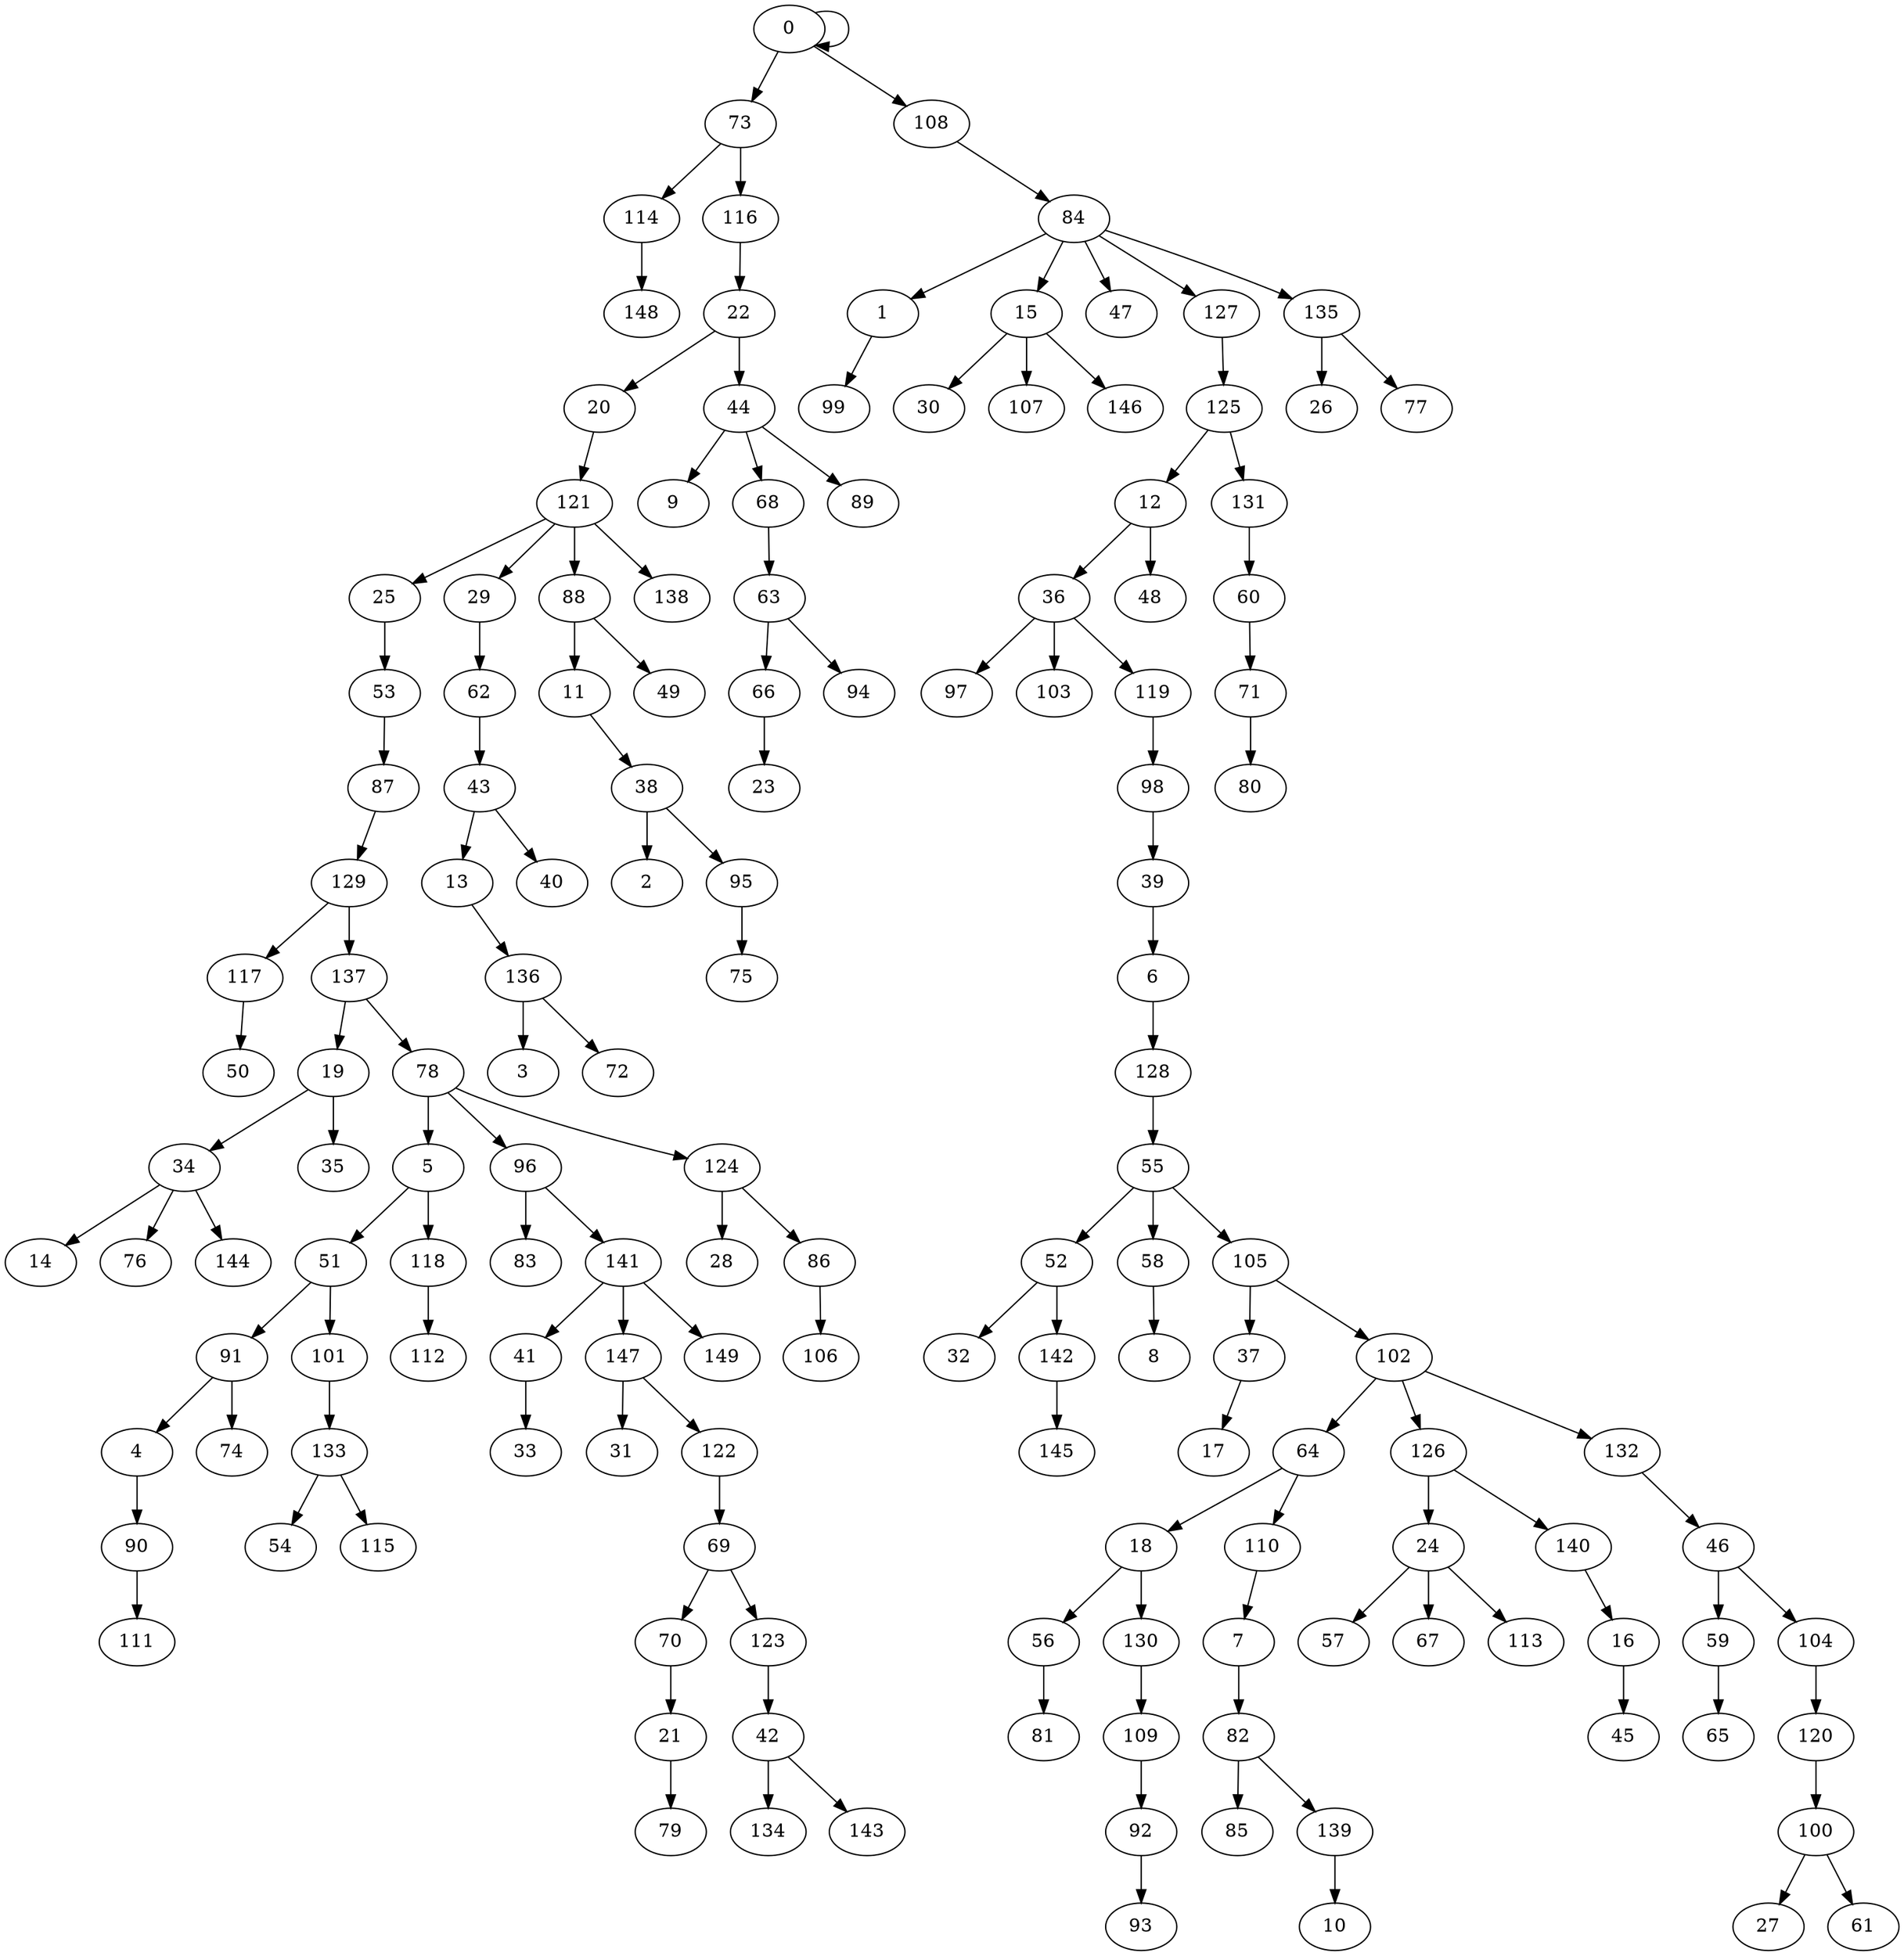 digraph {
	graph [bb="0,0,1413,1476"];
	node [label="\N"];
	0	[height=0.5,
		pos="576,1458",
		width=0.75];
	0 -> 0	[pos="e,595.9,1445.6 595.9,1470.4 608.69,1473.7 621,1469.5 621,1458 621,1449.6 614.5,1445.1 606.04,1444.6"];
	73	[height=0.5,
		pos="540,1386",
		width=0.75];
	0 -> 73	[pos="e,548.3,1403.1 567.65,1440.8 563.29,1432.3 557.85,1421.7 552.96,1412.2"];
	108	[height=0.5,
		pos="684,1386",
		width=0.75];
	0 -> 108	[pos="e,665.4,1399.1 594.81,1444.8 612,1433.7 637.62,1417.1 656.99,1404.5"];
	1	[height=0.5,
		pos="648,1242",
		width=0.75];
	99	[height=0.5,
		pos="612,1170",
		width=0.75];
	1 -> 99	[pos="e,620.3,1187.1 639.65,1224.8 635.29,1216.3 629.85,1205.7 624.96,1196.2"];
	2	[height=0.5,
		pos="468,810",
		width=0.75];
	3	[height=0.5,
		pos="387,666",
		width=0.75];
	4	[height=0.5,
		pos="99,378",
		width=0.75];
	90	[height=0.5,
		pos="99,306",
		width=0.75];
	4 -> 90	[pos="e,99,324.1 99,359.7 99,351.98 99,342.71 99,334.11"];
	5	[height=0.5,
		pos="315,594",
		width=0.75];
	51	[height=0.5,
		pos="243,522",
		width=0.75];
	5 -> 51	[pos="e,257.8,537.38 300.43,578.83 290.25,568.94 276.48,555.55 264.97,544.36"];
	118	[height=0.5,
		pos="315,522",
		width=0.75];
	5 -> 118	[pos="e,315,540.1 315,575.7 315,567.98 315,558.71 315,550.11"];
	6	[height=0.5,
		pos="855,738",
		width=0.75];
	128	[height=0.5,
		pos="855,666",
		width=0.75];
	6 -> 128	[pos="e,855,684.1 855,719.7 855,711.98 855,702.71 855,694.11"];
	7	[height=0.5,
		pos="918,234",
		width=0.75];
	82	[height=0.5,
		pos="918,162",
		width=0.75];
	7 -> 82	[pos="e,918,180.1 918,215.7 918,207.98 918,198.71 918,190.11"];
	8	[height=0.5,
		pos="855,450",
		width=0.75];
	9	[height=0.5,
		pos="486,1098",
		width=0.75];
	10	[height=0.5,
		pos="990,18",
		width=0.75];
	11	[height=0.5,
		pos="414,954",
		width=0.75];
	38	[height=0.5,
		pos="468,882",
		width=0.75];
	11 -> 38	[pos="e,456.05,898.49 425.98,937.46 432.98,928.4 441.94,916.79 449.79,906.61"];
	12	[height=0.5,
		pos="855,1098",
		width=0.75];
	36	[height=0.5,
		pos="783,1026",
		width=0.75];
	12 -> 36	[pos="e,797.8,1041.4 840.43,1082.8 830.25,1072.9 816.48,1059.5 804.97,1048.4"];
	48	[height=0.5,
		pos="855,1026",
		width=0.75];
	12 -> 48	[pos="e,855,1044.1 855,1079.7 855,1072 855,1062.7 855,1054.1"];
	13	[height=0.5,
		pos="324,810",
		width=0.75];
	136	[height=0.5,
		pos="387,738",
		width=0.75];
	13 -> 136	[pos="e,373.66,753.82 337.36,794.15 345.88,784.69 357.09,772.24 366.69,761.56"];
	14	[height=0.5,
		pos="27,522",
		width=0.75];
	15	[height=0.5,
		pos="756,1242",
		width=0.75];
	30	[height=0.5,
		pos="684,1170",
		width=0.75];
	15 -> 30	[pos="e,698.8,1185.4 741.43,1226.8 731.25,1216.9 717.48,1203.5 705.97,1192.4"];
	107	[height=0.5,
		pos="756,1170",
		width=0.75];
	15 -> 107	[pos="e,756,1188.1 756,1223.7 756,1216 756,1206.7 756,1198.1"];
	146	[height=0.5,
		pos="828,1170",
		width=0.75];
	15 -> 146	[pos="e,813.2,1185.4 770.57,1226.8 780.75,1216.9 794.52,1203.5 806.03,1192.4"];
	16	[height=0.5,
		pos="1206,234",
		width=0.75];
	45	[height=0.5,
		pos="1206,162",
		width=0.75];
	16 -> 45	[pos="e,1206,180.1 1206,215.7 1206,207.98 1206,198.71 1206,190.11"];
	17	[height=0.5,
		pos="900,378",
		width=0.75];
	18	[height=0.5,
		pos="846,306",
		width=0.75];
	56	[height=0.5,
		pos="774,234",
		width=0.75];
	18 -> 56	[pos="e,788.8,249.38 831.43,290.83 821.25,280.94 807.48,267.55 795.97,256.36"];
	130	[height=0.5,
		pos="846,234",
		width=0.75];
	18 -> 130	[pos="e,846,252.1 846,287.7 846,279.98 846,270.71 846,262.11"];
	19	[height=0.5,
		pos="243,666",
		width=0.75];
	34	[height=0.5,
		pos="135,594",
		width=0.75];
	19 -> 34	[pos="e,153.6,607.05 224.19,652.81 207,641.67 181.38,625.06 162.01,612.5"];
	35	[height=0.5,
		pos="243,594",
		width=0.75];
	19 -> 35	[pos="e,243,612.1 243,647.7 243,639.98 243,630.71 243,622.11"];
	20	[height=0.5,
		pos="450,1170",
		width=0.75];
	121	[height=0.5,
		pos="414,1098",
		width=0.75];
	20 -> 121	[pos="e,422.3,1115.1 441.65,1152.8 437.29,1144.3 431.85,1133.7 426.96,1124.2"];
	21	[height=0.5,
		pos="495,162",
		width=0.75];
	79	[height=0.5,
		pos="495,90",
		width=0.75];
	21 -> 79	[pos="e,495,108.1 495,143.7 495,135.98 495,126.71 495,118.11"];
	22	[height=0.5,
		pos="540,1242",
		width=0.75];
	22 -> 20	[pos="e,466.85,1184.1 523.07,1227.8 509.5,1217.3 490.24,1202.3 474.91,1190.4"];
	44	[height=0.5,
		pos="540,1170",
		width=0.75];
	22 -> 44	[pos="e,540,1188.1 540,1223.7 540,1216 540,1206.7 540,1198.1"];
	23	[height=0.5,
		pos="558,882",
		width=0.75];
	24	[height=0.5,
		pos="1062,306",
		width=0.75];
	57	[height=0.5,
		pos="990,234",
		width=0.75];
	24 -> 57	[pos="e,1004.8,249.38 1047.4,290.83 1037.3,280.94 1023.5,267.55 1012,256.36"];
	67	[height=0.5,
		pos="1062,234",
		width=0.75];
	24 -> 67	[pos="e,1062,252.1 1062,287.7 1062,279.98 1062,270.71 1062,262.11"];
	113	[height=0.5,
		pos="1134,234",
		width=0.75];
	24 -> 113	[pos="e,1119.2,249.38 1076.6,290.83 1086.7,280.94 1100.5,267.55 1112,256.36"];
	25	[height=0.5,
		pos="243,1026",
		width=0.75];
	53	[height=0.5,
		pos="243,954",
		width=0.75];
	25 -> 53	[pos="e,243,972.1 243,1007.7 243,999.98 243,990.71 243,982.11"];
	26	[height=0.5,
		pos="972,1170",
		width=0.75];
	27	[height=0.5,
		pos="1314,18",
		width=0.75];
	28	[height=0.5,
		pos="531,522",
		width=0.75];
	29	[height=0.5,
		pos="342,1026",
		width=0.75];
	62	[height=0.5,
		pos="342,954",
		width=0.75];
	29 -> 62	[pos="e,342,972.1 342,1007.7 342,999.98 342,990.71 342,982.11"];
	31	[height=0.5,
		pos="459,378",
		width=0.75];
	32	[height=0.5,
		pos="711,450",
		width=0.75];
	33	[height=0.5,
		pos="387,378",
		width=0.75];
	34 -> 14	[pos="e,45.597,535.05 116.19,580.81 98.998,569.67 73.382,553.06 54.007,540.5"];
	76	[height=0.5,
		pos="99,522",
		width=0.75];
	34 -> 76	[pos="e,107.3,539.15 126.65,576.76 122.29,568.28 116.85,557.71 111.96,548.2"];
	144	[height=0.5,
		pos="171,522",
		width=0.75];
	34 -> 144	[pos="e,162.7,539.15 143.35,576.76 147.71,568.28 153.15,557.71 158.04,548.2"];
	97	[height=0.5,
		pos="711,954",
		width=0.75];
	36 -> 97	[pos="e,725.8,969.38 768.43,1010.8 758.25,1000.9 744.48,987.55 732.97,976.36"];
	103	[height=0.5,
		pos="783,954",
		width=0.75];
	36 -> 103	[pos="e,783,972.1 783,1007.7 783,999.98 783,990.71 783,982.11"];
	119	[height=0.5,
		pos="855,954",
		width=0.75];
	36 -> 119	[pos="e,840.2,969.38 797.57,1010.8 807.75,1000.9 821.52,987.55 833.03,976.36"];
	37	[height=0.5,
		pos="927,450",
		width=0.75];
	37 -> 17	[pos="e,906.54,395.96 920.6,432.41 917.49,424.34 913.67,414.43 910.17,405.35"];
	38 -> 2	[pos="e,468,828.1 468,863.7 468,855.98 468,846.71 468,838.11"];
	95	[height=0.5,
		pos="540,810",
		width=0.75];
	38 -> 95	[pos="e,525.2,825.38 482.57,866.83 492.75,856.94 506.52,843.55 518.03,832.36"];
	39	[height=0.5,
		pos="855,810",
		width=0.75];
	39 -> 6	[pos="e,855,756.1 855,791.7 855,783.98 855,774.71 855,766.11"];
	40	[height=0.5,
		pos="396,810",
		width=0.75];
	41	[height=0.5,
		pos="387,450",
		width=0.75];
	41 -> 33	[pos="e,387,396.1 387,431.7 387,423.98 387,414.71 387,406.11"];
	42	[height=0.5,
		pos="567,162",
		width=0.75];
	134	[height=0.5,
		pos="567,90",
		width=0.75];
	42 -> 134	[pos="e,567,108.1 567,143.7 567,135.98 567,126.71 567,118.11"];
	143	[height=0.5,
		pos="639,90",
		width=0.75];
	42 -> 143	[pos="e,624.2,105.38 581.57,146.83 591.75,136.94 605.52,123.55 617.03,112.36"];
	43	[height=0.5,
		pos="342,882",
		width=0.75];
	43 -> 13	[pos="e,328.32,827.79 337.64,864.05 335.61,856.14 333.14,846.54 330.86,837.69"];
	43 -> 40	[pos="e,384.05,826.49 353.98,865.46 360.98,856.4 369.94,844.79 377.79,834.61"];
	44 -> 9	[pos="e,497.95,1114.5 528.02,1153.5 521.02,1144.4 512.06,1132.8 504.21,1122.6"];
	68	[height=0.5,
		pos="558,1098",
		width=0.75];
	44 -> 68	[pos="e,553.68,1115.8 544.36,1152.1 546.39,1144.1 548.86,1134.5 551.14,1125.7"];
	89	[height=0.5,
		pos="630,1098",
		width=0.75];
	44 -> 89	[pos="e,613.15,1112.1 556.93,1155.8 570.5,1145.3 589.76,1130.3 605.09,1118.4"];
	46	[height=0.5,
		pos="1278,306",
		width=0.75];
	59	[height=0.5,
		pos="1278,234",
		width=0.75];
	46 -> 59	[pos="e,1278,252.1 1278,287.7 1278,279.98 1278,270.71 1278,262.11"];
	104	[height=0.5,
		pos="1350,234",
		width=0.75];
	46 -> 104	[pos="e,1335.2,249.38 1292.6,290.83 1302.7,280.94 1316.5,267.55 1328,256.36"];
	47	[height=0.5,
		pos="828,1242",
		width=0.75];
	49	[height=0.5,
		pos="486,954",
		width=0.75];
	50	[height=0.5,
		pos="171,666",
		width=0.75];
	91	[height=0.5,
		pos="171,450",
		width=0.75];
	51 -> 91	[pos="e,185.8,465.38 228.43,506.83 218.25,496.94 204.48,483.55 192.97,472.36"];
	101	[height=0.5,
		pos="243,450",
		width=0.75];
	51 -> 101	[pos="e,243,468.1 243,503.7 243,495.98 243,486.71 243,478.11"];
	52	[height=0.5,
		pos="783,522",
		width=0.75];
	52 -> 32	[pos="e,725.8,465.38 768.43,506.83 758.25,496.94 744.48,483.55 732.97,472.36"];
	142	[height=0.5,
		pos="783,450",
		width=0.75];
	52 -> 142	[pos="e,783,468.1 783,503.7 783,495.98 783,486.71 783,478.11"];
	87	[height=0.5,
		pos="243,882",
		width=0.75];
	53 -> 87	[pos="e,243,900.1 243,935.7 243,927.98 243,918.71 243,910.11"];
	54	[height=0.5,
		pos="207,306",
		width=0.75];
	55	[height=0.5,
		pos="855,594",
		width=0.75];
	55 -> 52	[pos="e,797.8,537.38 840.43,578.83 830.25,568.94 816.48,555.55 804.97,544.36"];
	58	[height=0.5,
		pos="855,522",
		width=0.75];
	55 -> 58	[pos="e,855,540.1 855,575.7 855,567.98 855,558.71 855,550.11"];
	105	[height=0.5,
		pos="927,522",
		width=0.75];
	55 -> 105	[pos="e,912.2,537.38 869.57,578.83 879.75,568.94 893.52,555.55 905.03,544.36"];
	81	[height=0.5,
		pos="774,162",
		width=0.75];
	56 -> 81	[pos="e,774,180.1 774,215.7 774,207.98 774,198.71 774,190.11"];
	58 -> 8	[pos="e,855,468.1 855,503.7 855,495.98 855,486.71 855,478.11"];
	65	[height=0.5,
		pos="1278,162",
		width=0.75];
	59 -> 65	[pos="e,1278,180.1 1278,215.7 1278,207.98 1278,198.71 1278,190.11"];
	60	[height=0.5,
		pos="927,1026",
		width=0.75];
	71	[height=0.5,
		pos="927,954",
		width=0.75];
	60 -> 71	[pos="e,927,972.1 927,1007.7 927,999.98 927,990.71 927,982.11"];
	61	[height=0.5,
		pos="1386,18",
		width=0.75];
	62 -> 43	[pos="e,342,900.1 342,935.7 342,927.98 342,918.71 342,910.11"];
	63	[height=0.5,
		pos="558,1026",
		width=0.75];
	66	[height=0.5,
		pos="558,954",
		width=0.75];
	63 -> 66	[pos="e,558,972.1 558,1007.7 558,999.98 558,990.71 558,982.11"];
	94	[height=0.5,
		pos="630,954",
		width=0.75];
	63 -> 94	[pos="e,615.2,969.38 572.57,1010.8 582.75,1000.9 596.52,987.55 608.03,976.36"];
	64	[height=0.5,
		pos="972,378",
		width=0.75];
	64 -> 18	[pos="e,866.19,318.22 951.76,365.75 931,354.22 898.52,336.18 875.02,323.12"];
	110	[height=0.5,
		pos="945,306",
		width=0.75];
	64 -> 110	[pos="e,951.54,323.96 965.6,360.41 962.49,352.34 958.67,342.43 955.17,333.35"];
	66 -> 23	[pos="e,558,900.1 558,935.7 558,927.98 558,918.71 558,910.11"];
	68 -> 63	[pos="e,558,1044.1 558,1079.7 558,1072 558,1062.7 558,1054.1"];
	69	[height=0.5,
		pos="531,306",
		width=0.75];
	70	[height=0.5,
		pos="495,234",
		width=0.75];
	69 -> 70	[pos="e,503.3,251.15 522.65,288.76 518.29,280.28 512.85,269.71 507.96,260.2"];
	123	[height=0.5,
		pos="567,234",
		width=0.75];
	69 -> 123	[pos="e,558.7,251.15 539.35,288.76 543.71,280.28 549.15,269.71 554.04,260.2"];
	70 -> 21	[pos="e,495,180.1 495,215.7 495,207.98 495,198.71 495,190.11"];
	80	[height=0.5,
		pos="927,882",
		width=0.75];
	71 -> 80	[pos="e,927,900.1 927,935.7 927,927.98 927,918.71 927,910.11"];
	72	[height=0.5,
		pos="459,666",
		width=0.75];
	114	[height=0.5,
		pos="468,1314",
		width=0.75];
	73 -> 114	[pos="e,482.8,1329.4 525.43,1370.8 515.25,1360.9 501.48,1347.5 489.97,1336.4"];
	116	[height=0.5,
		pos="540,1314",
		width=0.75];
	73 -> 116	[pos="e,540,1332.1 540,1367.7 540,1360 540,1350.7 540,1342.1"];
	74	[height=0.5,
		pos="171,378",
		width=0.75];
	75	[height=0.5,
		pos="540,738",
		width=0.75];
	77	[height=0.5,
		pos="1044,1170",
		width=0.75];
	78	[height=0.5,
		pos="315,666",
		width=0.75];
	78 -> 5	[pos="e,315,612.1 315,647.7 315,639.98 315,630.71 315,622.11"];
	96	[height=0.5,
		pos="387,594",
		width=0.75];
	78 -> 96	[pos="e,372.2,609.38 329.57,650.83 339.75,640.94 353.52,627.55 365.03,616.36"];
	124	[height=0.5,
		pos="531,594",
		width=0.75];
	78 -> 124	[pos="e,505.85,601.09 336.08,654.38 340.92,652.13 346.09,649.87 351,648 400.4,629.19 459.48,612.94 496.13,603.55"];
	85	[height=0.5,
		pos="918,90",
		width=0.75];
	82 -> 85	[pos="e,918,108.1 918,143.7 918,135.98 918,126.71 918,118.11"];
	139	[height=0.5,
		pos="990,90",
		width=0.75];
	82 -> 139	[pos="e,975.2,105.38 932.57,146.83 942.75,136.94 956.52,123.55 968.03,112.36"];
	83	[height=0.5,
		pos="387,522",
		width=0.75];
	84	[height=0.5,
		pos="792,1314",
		width=0.75];
	84 -> 1	[pos="e,669.33,1253.4 770.75,1302.7 746.4,1290.8 706.28,1271.3 678.57,1257.9"];
	84 -> 15	[pos="e,764.3,1259.1 783.65,1296.8 779.29,1288.3 773.85,1277.7 768.96,1268.2"];
	84 -> 47	[pos="e,819.7,1259.1 800.35,1296.8 804.71,1288.3 810.15,1277.7 815.04,1268.2"];
	127	[height=0.5,
		pos="900,1242",
		width=0.75];
	84 -> 127	[pos="e,881.4,1255.1 810.81,1300.8 828,1289.7 853.62,1273.1 872.99,1260.5"];
	135	[height=0.5,
		pos="972,1242",
		width=0.75];
	84 -> 135	[pos="e,950.82,1253.4 815.69,1305 844.44,1295.1 894.23,1277.5 936,1260 937.82,1259.2 939.68,1258.4 941.54,1257.6"];
	86	[height=0.5,
		pos="603,522",
		width=0.75];
	106	[height=0.5,
		pos="603,450",
		width=0.75];
	86 -> 106	[pos="e,603,468.1 603,503.7 603,495.98 603,486.71 603,478.11"];
	129	[height=0.5,
		pos="243,810",
		width=0.75];
	87 -> 129	[pos="e,243,828.1 243,863.7 243,855.98 243,846.71 243,838.11"];
	88	[height=0.5,
		pos="414,1026",
		width=0.75];
	88 -> 11	[pos="e,414,972.1 414,1007.7 414,999.98 414,990.71 414,982.11"];
	88 -> 49	[pos="e,471.2,969.38 428.57,1010.8 438.75,1000.9 452.52,987.55 464.03,976.36"];
	111	[height=0.5,
		pos="99,234",
		width=0.75];
	90 -> 111	[pos="e,99,252.1 99,287.7 99,279.98 99,270.71 99,262.11"];
	91 -> 4	[pos="e,113.8,393.38 156.43,434.83 146.25,424.94 132.48,411.55 120.97,400.36"];
	91 -> 74	[pos="e,171,396.1 171,431.7 171,423.98 171,414.71 171,406.11"];
	92	[height=0.5,
		pos="846,90",
		width=0.75];
	93	[height=0.5,
		pos="846,18",
		width=0.75];
	92 -> 93	[pos="e,846,36.104 846,71.697 846,63.983 846,54.712 846,46.112"];
	95 -> 75	[pos="e,540,756.1 540,791.7 540,783.98 540,774.71 540,766.11"];
	96 -> 83	[pos="e,387,540.1 387,575.7 387,567.98 387,558.71 387,550.11"];
	141	[height=0.5,
		pos="459,522",
		width=0.75];
	96 -> 141	[pos="e,444.2,537.38 401.57,578.83 411.75,568.94 425.52,555.55 437.03,544.36"];
	98	[height=0.5,
		pos="855,882",
		width=0.75];
	98 -> 39	[pos="e,855,828.1 855,863.7 855,855.98 855,846.71 855,838.11"];
	100	[height=0.5,
		pos="1350,90",
		width=0.75];
	100 -> 27	[pos="e,1322.3,35.147 1341.7,72.765 1337.3,64.283 1331.9,53.714 1327,44.197"];
	100 -> 61	[pos="e,1377.7,35.147 1358.3,72.765 1362.7,64.283 1368.1,53.714 1373,44.197"];
	133	[height=0.5,
		pos="243,378",
		width=0.75];
	101 -> 133	[pos="e,243,396.1 243,431.7 243,423.98 243,414.71 243,406.11"];
	102	[height=0.5,
		pos="1035,450",
		width=0.75];
	102 -> 64	[pos="e,985.34,393.82 1021.6,434.15 1013.1,424.69 1001.9,412.24 992.31,401.56"];
	126	[height=0.5,
		pos="1062,378",
		width=0.75];
	102 -> 126	[pos="e,1055.5,395.96 1041.4,432.41 1044.5,424.34 1048.3,414.43 1051.8,405.35"];
	132	[height=0.5,
		pos="1206,378",
		width=0.75];
	102 -> 132	[pos="e,1183.6,388.15 1057.4,439.85 1087.2,427.64 1140.2,405.95 1174.2,392.03"];
	120	[height=0.5,
		pos="1350,162",
		width=0.75];
	104 -> 120	[pos="e,1350,180.1 1350,215.7 1350,207.98 1350,198.71 1350,190.11"];
	105 -> 37	[pos="e,927,468.1 927,503.7 927,495.98 927,486.71 927,478.11"];
	105 -> 102	[pos="e,1016.4,463.05 945.81,508.81 963,497.67 988.62,481.06 1008,468.5"];
	108 -> 84	[pos="e,773.4,1327.1 702.81,1372.8 720,1361.7 745.62,1345.1 764.99,1332.5"];
	109	[height=0.5,
		pos="846,162",
		width=0.75];
	109 -> 92	[pos="e,846,108.1 846,143.7 846,135.98 846,126.71 846,118.11"];
	110 -> 7	[pos="e,924.54,251.96 938.6,288.41 935.49,280.34 931.67,270.43 928.17,261.35"];
	112	[height=0.5,
		pos="315,450",
		width=0.75];
	148	[height=0.5,
		pos="468,1242",
		width=0.75];
	114 -> 148	[pos="e,468,1260.1 468,1295.7 468,1288 468,1278.7 468,1270.1"];
	115	[height=0.5,
		pos="279,306",
		width=0.75];
	116 -> 22	[pos="e,540,1260.1 540,1295.7 540,1288 540,1278.7 540,1270.1"];
	117	[height=0.5,
		pos="171,738",
		width=0.75];
	117 -> 50	[pos="e,171,684.1 171,719.7 171,711.98 171,702.71 171,694.11"];
	118 -> 112	[pos="e,315,468.1 315,503.7 315,495.98 315,486.71 315,478.11"];
	119 -> 98	[pos="e,855,900.1 855,935.7 855,927.98 855,918.71 855,910.11"];
	120 -> 100	[pos="e,1350,108.1 1350,143.7 1350,135.98 1350,126.71 1350,118.11"];
	121 -> 25	[pos="e,265.36,1036.2 391.64,1087.8 361.82,1075.6 308.82,1053.9 274.83,1040"];
	121 -> 29	[pos="e,356.8,1041.4 399.43,1082.8 389.25,1072.9 375.48,1059.5 363.97,1048.4"];
	121 -> 88	[pos="e,414,1044.1 414,1079.7 414,1072 414,1062.7 414,1054.1"];
	138	[height=0.5,
		pos="486,1026",
		width=0.75];
	121 -> 138	[pos="e,471.2,1041.4 428.57,1082.8 438.75,1072.9 452.52,1059.5 464.03,1048.4"];
	122	[height=0.5,
		pos="531,378",
		width=0.75];
	122 -> 69	[pos="e,531,324.1 531,359.7 531,351.98 531,342.71 531,334.11"];
	123 -> 42	[pos="e,567,180.1 567,215.7 567,207.98 567,198.71 567,190.11"];
	124 -> 28	[pos="e,531,540.1 531,575.7 531,567.98 531,558.71 531,550.11"];
	124 -> 86	[pos="e,588.2,537.38 545.57,578.83 555.75,568.94 569.52,555.55 581.03,544.36"];
	125	[height=0.5,
		pos="900,1170",
		width=0.75];
	125 -> 12	[pos="e,865.17,1114.8 889.79,1153.1 884.15,1144.3 877.03,1133.3 870.7,1123.4"];
	131	[height=0.5,
		pos="927,1098",
		width=0.75];
	125 -> 131	[pos="e,920.46,1116 906.4,1152.4 909.51,1144.3 913.33,1134.4 916.83,1125.4"];
	126 -> 24	[pos="e,1062,324.1 1062,359.7 1062,351.98 1062,342.71 1062,334.11"];
	140	[height=0.5,
		pos="1170,306",
		width=0.75];
	126 -> 140	[pos="e,1151.4,319.05 1080.8,364.81 1098,353.67 1123.6,337.06 1143,324.5"];
	127 -> 125	[pos="e,900,1188.1 900,1223.7 900,1216 900,1206.7 900,1198.1"];
	128 -> 55	[pos="e,855,612.1 855,647.7 855,639.98 855,630.71 855,622.11"];
	129 -> 117	[pos="e,185.8,753.38 228.43,794.83 218.25,784.94 204.48,771.55 192.97,760.36"];
	137	[height=0.5,
		pos="243,738",
		width=0.75];
	129 -> 137	[pos="e,243,756.1 243,791.7 243,783.98 243,774.71 243,766.11"];
	130 -> 109	[pos="e,846,180.1 846,215.7 846,207.98 846,198.71 846,190.11"];
	131 -> 60	[pos="e,927,1044.1 927,1079.7 927,1072 927,1062.7 927,1054.1"];
	132 -> 46	[pos="e,1263.2,321.38 1220.6,362.83 1230.7,352.94 1244.5,339.55 1256,328.36"];
	133 -> 54	[pos="e,215.3,323.15 234.65,360.76 230.29,352.28 224.85,341.71 219.96,332.2"];
	133 -> 115	[pos="e,270.7,323.15 251.35,360.76 255.71,352.28 261.15,341.71 266.04,332.2"];
	135 -> 26	[pos="e,972,1188.1 972,1223.7 972,1216 972,1206.7 972,1198.1"];
	135 -> 77	[pos="e,1029.2,1185.4 986.57,1226.8 996.75,1216.9 1010.5,1203.5 1022,1192.4"];
	136 -> 3	[pos="e,387,684.1 387,719.7 387,711.98 387,702.71 387,694.11"];
	136 -> 72	[pos="e,444.2,681.38 401.57,722.83 411.75,712.94 425.52,699.55 437.03,688.36"];
	137 -> 19	[pos="e,243,684.1 243,719.7 243,711.98 243,702.71 243,694.11"];
	137 -> 78	[pos="e,300.2,681.38 257.57,722.83 267.75,712.94 281.52,699.55 293.03,688.36"];
	139 -> 10	[pos="e,990,36.104 990,71.697 990,63.983 990,54.712 990,46.112"];
	140 -> 16	[pos="e,1197.7,251.15 1178.3,288.76 1182.7,280.28 1188.1,269.71 1193,260.2"];
	141 -> 41	[pos="e,401.8,465.38 444.43,506.83 434.25,496.94 420.48,483.55 408.97,472.36"];
	147	[height=0.5,
		pos="459,450",
		width=0.75];
	141 -> 147	[pos="e,459,468.1 459,503.7 459,495.98 459,486.71 459,478.11"];
	149	[height=0.5,
		pos="531,450",
		width=0.75];
	141 -> 149	[pos="e,516.2,465.38 473.57,506.83 483.75,496.94 497.52,483.55 509.03,472.36"];
	145	[height=0.5,
		pos="783,378",
		width=0.75];
	142 -> 145	[pos="e,783,396.1 783,431.7 783,423.98 783,414.71 783,406.11"];
	147 -> 31	[pos="e,459,396.1 459,431.7 459,423.98 459,414.71 459,406.11"];
	147 -> 122	[pos="e,516.2,393.38 473.57,434.83 483.75,424.94 497.52,411.55 509.03,400.36"];
}
